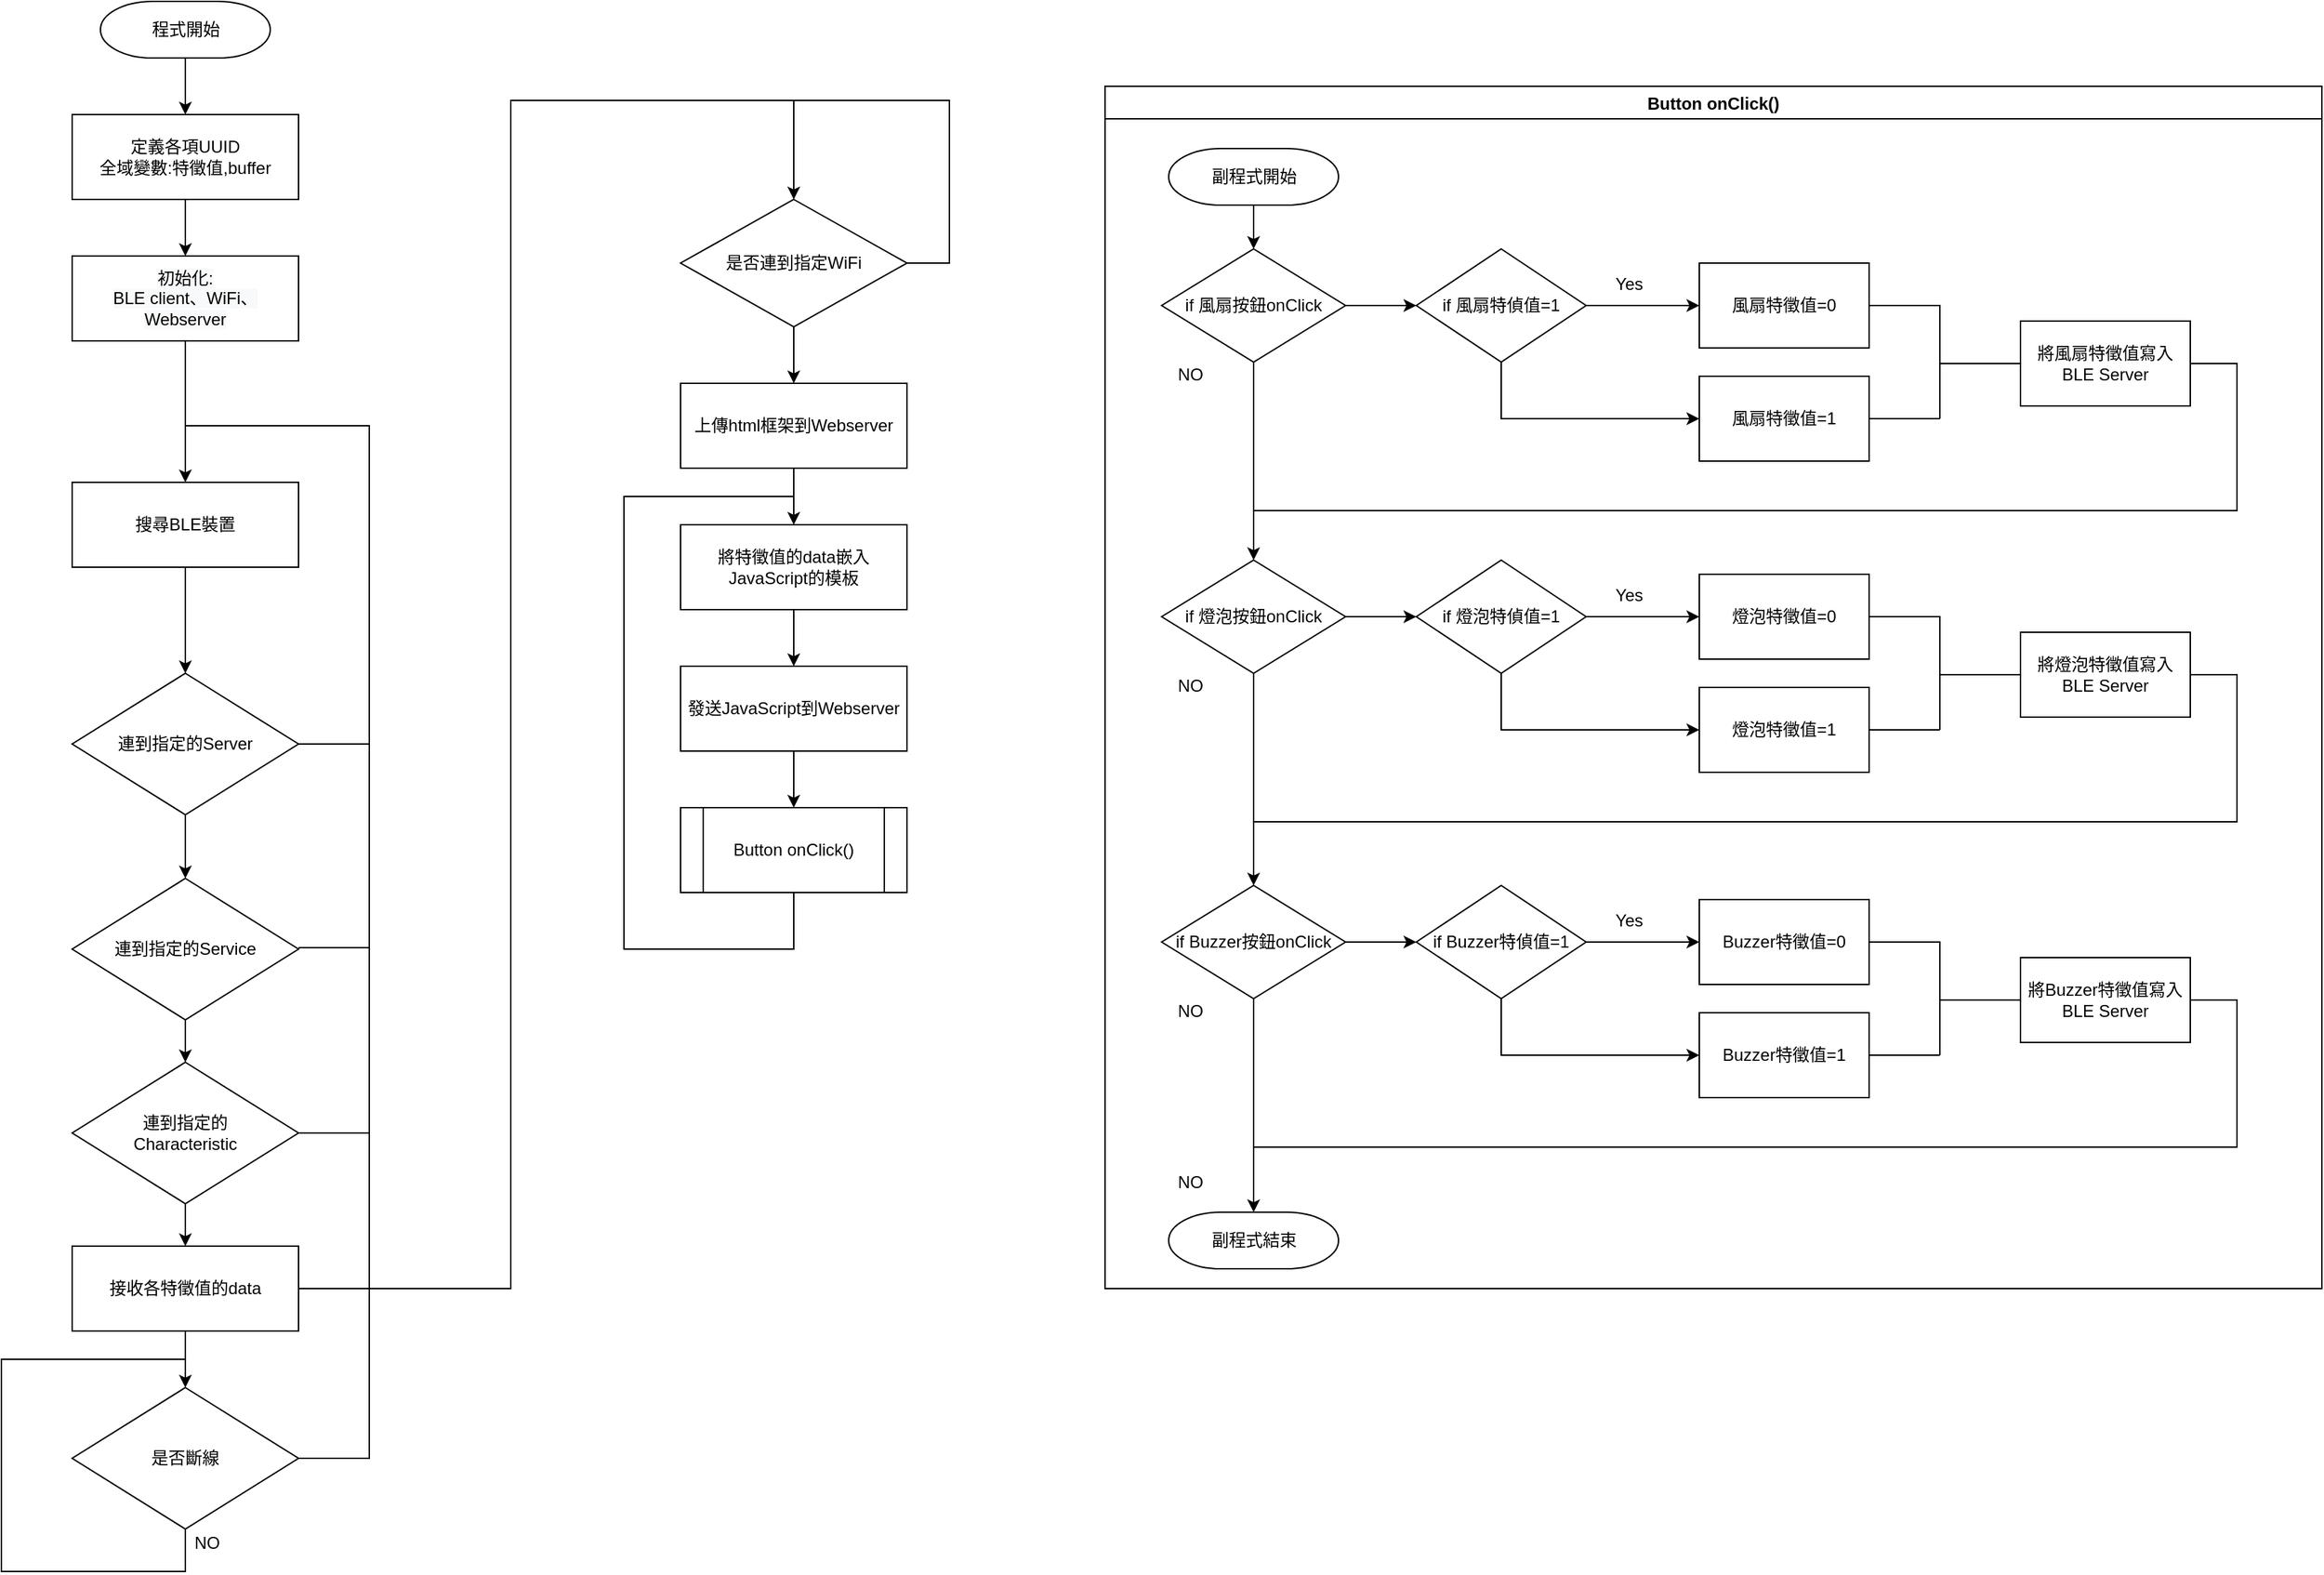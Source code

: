 <mxfile version="17.4.0" type="github">
  <diagram id="TUjIdH-0bkvIiG2cj7a6" name="第1頁">
    <mxGraphModel dx="1504" dy="644" grid="1" gridSize="10" guides="1" tooltips="1" connect="1" arrows="1" fold="1" page="1" pageScale="1" pageWidth="827" pageHeight="1169" math="0" shadow="0">
      <root>
        <mxCell id="0" />
        <mxCell id="1" parent="0" />
        <mxCell id="hP9P10pXC6Dg-mEXAnI9-1" style="edgeStyle=orthogonalEdgeStyle;rounded=0;orthogonalLoop=1;jettySize=auto;html=1;entryX=0.5;entryY=0;entryDx=0;entryDy=0;fontSize=12;" edge="1" parent="1" source="hP9P10pXC6Dg-mEXAnI9-2" target="hP9P10pXC6Dg-mEXAnI9-4">
          <mxGeometry relative="1" as="geometry" />
        </mxCell>
        <mxCell id="hP9P10pXC6Dg-mEXAnI9-2" value="程式開始" style="shape=mxgraph.flowchart.terminator;strokeWidth=1;gradientDirection=north;fontStyle=0;html=1;fillColor=default;strokeColor=default;fontSize=12;" vertex="1" parent="1">
          <mxGeometry x="100" y="20" width="120" height="40" as="geometry" />
        </mxCell>
        <mxCell id="hP9P10pXC6Dg-mEXAnI9-3" value="" style="edgeStyle=orthogonalEdgeStyle;rounded=0;orthogonalLoop=1;jettySize=auto;html=1;fontSize=12;" edge="1" parent="1" source="hP9P10pXC6Dg-mEXAnI9-4" target="hP9P10pXC6Dg-mEXAnI9-5">
          <mxGeometry relative="1" as="geometry" />
        </mxCell>
        <mxCell id="hP9P10pXC6Dg-mEXAnI9-4" value="定義各項UUID&lt;br style=&quot;font-size: 12px&quot;&gt;全域變數:特徵值,buffer" style="rounded=0;whiteSpace=wrap;html=1;align=center;spacingTop=0;fontSize=12;" vertex="1" parent="1">
          <mxGeometry x="80" y="100" width="160" height="60" as="geometry" />
        </mxCell>
        <mxCell id="hP9P10pXC6Dg-mEXAnI9-7" value="" style="edgeStyle=orthogonalEdgeStyle;rounded=0;orthogonalLoop=1;jettySize=auto;html=1;entryX=0.5;entryY=0;entryDx=0;entryDy=0;exitX=0.5;exitY=1;exitDx=0;exitDy=0;" edge="1" parent="1" source="hP9P10pXC6Dg-mEXAnI9-17" target="hP9P10pXC6Dg-mEXAnI9-10">
          <mxGeometry relative="1" as="geometry">
            <mxPoint x="160" y="435" as="sourcePoint" />
            <mxPoint x="160" y="475" as="targetPoint" />
          </mxGeometry>
        </mxCell>
        <mxCell id="hP9P10pXC6Dg-mEXAnI9-18" value="" style="edgeStyle=orthogonalEdgeStyle;rounded=0;orthogonalLoop=1;jettySize=auto;html=1;" edge="1" parent="1" source="hP9P10pXC6Dg-mEXAnI9-5" target="hP9P10pXC6Dg-mEXAnI9-17">
          <mxGeometry relative="1" as="geometry" />
        </mxCell>
        <mxCell id="hP9P10pXC6Dg-mEXAnI9-5" value="&lt;span style=&quot;color: rgb(0 , 0 , 0) ; font-family: &amp;#34;helvetica&amp;#34; ; font-size: 12px ; font-style: normal ; font-weight: 400 ; letter-spacing: normal ; text-align: center ; text-indent: 0px ; text-transform: none ; word-spacing: 0px ; background-color: rgb(248 , 249 , 250) ; display: inline ; float: none&quot;&gt;初始化:&lt;/span&gt;&lt;br style=&quot;color: rgb(0 , 0 , 0) ; font-family: &amp;#34;helvetica&amp;#34; ; font-size: 12px ; font-style: normal ; font-weight: 400 ; letter-spacing: normal ; text-align: center ; text-indent: 0px ; text-transform: none ; word-spacing: 0px ; background-color: rgb(248 , 249 , 250)&quot;&gt;&lt;span style=&quot;color: rgb(0 , 0 , 0) ; font-family: &amp;#34;helvetica&amp;#34; ; font-size: 12px ; font-style: normal ; font-weight: 400 ; letter-spacing: normal ; text-align: center ; text-indent: 0px ; text-transform: none ; word-spacing: 0px ; background-color: rgb(248 , 249 , 250) ; display: inline ; float: none&quot;&gt;BLE client、WiFi、Webserver&lt;/span&gt;" style="rounded=0;whiteSpace=wrap;html=1;align=center;spacingTop=0;fontSize=12;" vertex="1" parent="1">
          <mxGeometry x="80" y="200" width="160" height="60" as="geometry" />
        </mxCell>
        <mxCell id="hP9P10pXC6Dg-mEXAnI9-20" value="" style="edgeStyle=orthogonalEdgeStyle;rounded=0;orthogonalLoop=1;jettySize=auto;html=1;" edge="1" parent="1" source="hP9P10pXC6Dg-mEXAnI9-10" target="hP9P10pXC6Dg-mEXAnI9-19">
          <mxGeometry relative="1" as="geometry" />
        </mxCell>
        <mxCell id="hP9P10pXC6Dg-mEXAnI9-10" value="連到指定的Server" style="rhombus;whiteSpace=wrap;html=1;" vertex="1" parent="1">
          <mxGeometry x="80" y="495" width="160" height="100" as="geometry" />
        </mxCell>
        <mxCell id="hP9P10pXC6Dg-mEXAnI9-11" value="" style="endArrow=none;html=1;rounded=0;" edge="1" parent="1">
          <mxGeometry width="50" height="50" relative="1" as="geometry">
            <mxPoint x="240" y="545" as="sourcePoint" />
            <mxPoint x="160" y="320" as="targetPoint" />
            <Array as="points">
              <mxPoint x="290" y="545" />
              <mxPoint x="290" y="320" />
            </Array>
          </mxGeometry>
        </mxCell>
        <mxCell id="hP9P10pXC6Dg-mEXAnI9-17" value="搜尋BLE裝置" style="whiteSpace=wrap;html=1;rounded=0;spacingTop=0;align=center;" vertex="1" parent="1">
          <mxGeometry x="80" y="360" width="160" height="60" as="geometry" />
        </mxCell>
        <mxCell id="hP9P10pXC6Dg-mEXAnI9-23" value="" style="edgeStyle=orthogonalEdgeStyle;rounded=0;orthogonalLoop=1;jettySize=auto;html=1;" edge="1" parent="1" source="hP9P10pXC6Dg-mEXAnI9-19" target="hP9P10pXC6Dg-mEXAnI9-22">
          <mxGeometry relative="1" as="geometry" />
        </mxCell>
        <mxCell id="hP9P10pXC6Dg-mEXAnI9-19" value="連到指定的Service" style="rhombus;whiteSpace=wrap;html=1;" vertex="1" parent="1">
          <mxGeometry x="80" y="640" width="160" height="100" as="geometry" />
        </mxCell>
        <mxCell id="hP9P10pXC6Dg-mEXAnI9-21" value="" style="endArrow=none;html=1;rounded=0;" edge="1" parent="1">
          <mxGeometry width="50" height="50" relative="1" as="geometry">
            <mxPoint x="240" y="689" as="sourcePoint" />
            <mxPoint x="290" y="540" as="targetPoint" />
            <Array as="points">
              <mxPoint x="290" y="689" />
            </Array>
          </mxGeometry>
        </mxCell>
        <mxCell id="hP9P10pXC6Dg-mEXAnI9-26" value="" style="edgeStyle=orthogonalEdgeStyle;rounded=0;orthogonalLoop=1;jettySize=auto;html=1;" edge="1" parent="1" source="hP9P10pXC6Dg-mEXAnI9-22" target="hP9P10pXC6Dg-mEXAnI9-25">
          <mxGeometry relative="1" as="geometry" />
        </mxCell>
        <mxCell id="hP9P10pXC6Dg-mEXAnI9-22" value="連到指定的&lt;br&gt;Characteristic" style="rhombus;whiteSpace=wrap;html=1;" vertex="1" parent="1">
          <mxGeometry x="80" y="770" width="160" height="100" as="geometry" />
        </mxCell>
        <mxCell id="hP9P10pXC6Dg-mEXAnI9-24" value="" style="endArrow=none;html=1;rounded=0;" edge="1" parent="1">
          <mxGeometry width="50" height="50" relative="1" as="geometry">
            <mxPoint x="240" y="820" as="sourcePoint" />
            <mxPoint x="290" y="680" as="targetPoint" />
            <Array as="points">
              <mxPoint x="290" y="820" />
            </Array>
          </mxGeometry>
        </mxCell>
        <mxCell id="hP9P10pXC6Dg-mEXAnI9-30" value="" style="edgeStyle=orthogonalEdgeStyle;rounded=0;orthogonalLoop=1;jettySize=auto;html=1;" edge="1" parent="1" source="hP9P10pXC6Dg-mEXAnI9-25" target="hP9P10pXC6Dg-mEXAnI9-29">
          <mxGeometry relative="1" as="geometry" />
        </mxCell>
        <mxCell id="hP9P10pXC6Dg-mEXAnI9-35" style="edgeStyle=orthogonalEdgeStyle;rounded=0;orthogonalLoop=1;jettySize=auto;html=1;exitX=1;exitY=0.5;exitDx=0;exitDy=0;entryX=0.5;entryY=0;entryDx=0;entryDy=0;" edge="1" parent="1" source="hP9P10pXC6Dg-mEXAnI9-25" target="hP9P10pXC6Dg-mEXAnI9-36">
          <mxGeometry relative="1" as="geometry">
            <mxPoint x="480" y="200" as="targetPoint" />
            <Array as="points">
              <mxPoint x="390" y="930" />
              <mxPoint x="390" y="90" />
              <mxPoint x="590" y="90" />
            </Array>
          </mxGeometry>
        </mxCell>
        <mxCell id="hP9P10pXC6Dg-mEXAnI9-25" value="接收各特徵值的data" style="whiteSpace=wrap;html=1;" vertex="1" parent="1">
          <mxGeometry x="80" y="900" width="160" height="60" as="geometry" />
        </mxCell>
        <mxCell id="hP9P10pXC6Dg-mEXAnI9-29" value="是否斷線" style="rhombus;whiteSpace=wrap;html=1;" vertex="1" parent="1">
          <mxGeometry x="80" y="1000" width="160" height="100" as="geometry" />
        </mxCell>
        <mxCell id="hP9P10pXC6Dg-mEXAnI9-31" value="" style="endArrow=none;html=1;rounded=0;" edge="1" parent="1">
          <mxGeometry width="50" height="50" relative="1" as="geometry">
            <mxPoint x="160" y="980" as="sourcePoint" />
            <mxPoint x="160" y="1100" as="targetPoint" />
            <Array as="points">
              <mxPoint x="30" y="980" />
              <mxPoint x="30" y="1050" />
              <mxPoint x="30" y="1130" />
              <mxPoint x="160" y="1130" />
            </Array>
          </mxGeometry>
        </mxCell>
        <mxCell id="hP9P10pXC6Dg-mEXAnI9-32" value="NO" style="text;html=1;align=center;verticalAlign=middle;resizable=0;points=[];autosize=1;strokeColor=none;fillColor=none;" vertex="1" parent="1">
          <mxGeometry x="160" y="1100" width="30" height="20" as="geometry" />
        </mxCell>
        <mxCell id="hP9P10pXC6Dg-mEXAnI9-33" value="" style="endArrow=none;html=1;rounded=0;" edge="1" parent="1">
          <mxGeometry width="50" height="50" relative="1" as="geometry">
            <mxPoint x="240" y="1050" as="sourcePoint" />
            <mxPoint x="290" y="810" as="targetPoint" />
            <Array as="points">
              <mxPoint x="290" y="1050" />
            </Array>
          </mxGeometry>
        </mxCell>
        <mxCell id="hP9P10pXC6Dg-mEXAnI9-41" value="" style="edgeStyle=orthogonalEdgeStyle;rounded=0;orthogonalLoop=1;jettySize=auto;html=1;" edge="1" parent="1" source="hP9P10pXC6Dg-mEXAnI9-36">
          <mxGeometry relative="1" as="geometry">
            <mxPoint x="590" y="290" as="targetPoint" />
          </mxGeometry>
        </mxCell>
        <mxCell id="hP9P10pXC6Dg-mEXAnI9-36" value="是否連到指定WiFi" style="rhombus;whiteSpace=wrap;html=1;" vertex="1" parent="1">
          <mxGeometry x="510" y="160" width="160" height="90" as="geometry" />
        </mxCell>
        <mxCell id="hP9P10pXC6Dg-mEXAnI9-37" value="" style="endArrow=none;html=1;rounded=0;exitX=1;exitY=0.5;exitDx=0;exitDy=0;" edge="1" parent="1" source="hP9P10pXC6Dg-mEXAnI9-36">
          <mxGeometry width="50" height="50" relative="1" as="geometry">
            <mxPoint x="670" y="210" as="sourcePoint" />
            <mxPoint x="590" y="90" as="targetPoint" />
            <Array as="points">
              <mxPoint x="700" y="205" />
              <mxPoint x="700" y="90" />
            </Array>
          </mxGeometry>
        </mxCell>
        <mxCell id="hP9P10pXC6Dg-mEXAnI9-44" value="" style="edgeStyle=orthogonalEdgeStyle;rounded=0;orthogonalLoop=1;jettySize=auto;html=1;" edge="1" parent="1" source="hP9P10pXC6Dg-mEXAnI9-42" target="hP9P10pXC6Dg-mEXAnI9-43">
          <mxGeometry relative="1" as="geometry" />
        </mxCell>
        <mxCell id="hP9P10pXC6Dg-mEXAnI9-42" value="上傳html框架到Webserver" style="rounded=0;whiteSpace=wrap;html=1;" vertex="1" parent="1">
          <mxGeometry x="510" y="290" width="160" height="60" as="geometry" />
        </mxCell>
        <mxCell id="hP9P10pXC6Dg-mEXAnI9-46" value="" style="edgeStyle=orthogonalEdgeStyle;rounded=0;orthogonalLoop=1;jettySize=auto;html=1;" edge="1" parent="1" source="hP9P10pXC6Dg-mEXAnI9-43" target="hP9P10pXC6Dg-mEXAnI9-45">
          <mxGeometry relative="1" as="geometry" />
        </mxCell>
        <mxCell id="hP9P10pXC6Dg-mEXAnI9-43" value="將特徵值的data嵌入JavaScript的模板" style="rounded=0;whiteSpace=wrap;html=1;" vertex="1" parent="1">
          <mxGeometry x="510" y="390" width="160" height="60" as="geometry" />
        </mxCell>
        <mxCell id="hP9P10pXC6Dg-mEXAnI9-48" value="" style="edgeStyle=orthogonalEdgeStyle;rounded=0;orthogonalLoop=1;jettySize=auto;html=1;" edge="1" parent="1" source="hP9P10pXC6Dg-mEXAnI9-45">
          <mxGeometry relative="1" as="geometry">
            <mxPoint x="590" y="590" as="targetPoint" />
          </mxGeometry>
        </mxCell>
        <mxCell id="hP9P10pXC6Dg-mEXAnI9-45" value="發送JavaScript到Webserver" style="rounded=0;whiteSpace=wrap;html=1;" vertex="1" parent="1">
          <mxGeometry x="510" y="490" width="160" height="60" as="geometry" />
        </mxCell>
        <mxCell id="hP9P10pXC6Dg-mEXAnI9-49" value="Button onClick()" style="shape=process;whiteSpace=wrap;html=1;backgroundOutline=1;" vertex="1" parent="1">
          <mxGeometry x="510" y="590" width="160" height="60" as="geometry" />
        </mxCell>
        <mxCell id="hP9P10pXC6Dg-mEXAnI9-50" value="" style="endArrow=none;html=1;rounded=0;" edge="1" parent="1">
          <mxGeometry width="50" height="50" relative="1" as="geometry">
            <mxPoint x="590" y="370" as="sourcePoint" />
            <mxPoint x="590" y="650" as="targetPoint" />
            <Array as="points">
              <mxPoint x="470" y="370" />
              <mxPoint x="470" y="480" />
              <mxPoint x="470" y="690" />
              <mxPoint x="590" y="690" />
            </Array>
          </mxGeometry>
        </mxCell>
        <mxCell id="hP9P10pXC6Dg-mEXAnI9-51" value="Button onClick()" style="swimlane;startSize=23;" vertex="1" parent="1">
          <mxGeometry x="810" y="80" width="860" height="850" as="geometry" />
        </mxCell>
        <mxCell id="hP9P10pXC6Dg-mEXAnI9-91" value="副程式開始" style="shape=mxgraph.flowchart.terminator;strokeWidth=1;gradientDirection=north;fontStyle=0;html=1;fillColor=default;strokeColor=default;fontSize=12;" vertex="1" parent="hP9P10pXC6Dg-mEXAnI9-51">
          <mxGeometry x="45" y="44" width="120" height="40" as="geometry" />
        </mxCell>
        <mxCell id="hP9P10pXC6Dg-mEXAnI9-94" value="if 風扇特偵值=1" style="rhombus;whiteSpace=wrap;html=1;strokeWidth=1;gradientDirection=north;fontStyle=0;" vertex="1" parent="hP9P10pXC6Dg-mEXAnI9-51">
          <mxGeometry x="220" y="115" width="120" height="80" as="geometry" />
        </mxCell>
        <mxCell id="hP9P10pXC6Dg-mEXAnI9-96" value="" style="edgeStyle=none;rounded=0;orthogonalLoop=1;jettySize=auto;html=1;fontSize=12;" edge="1" parent="hP9P10pXC6Dg-mEXAnI9-51" source="hP9P10pXC6Dg-mEXAnI9-97" target="hP9P10pXC6Dg-mEXAnI9-94">
          <mxGeometry relative="1" as="geometry" />
        </mxCell>
        <mxCell id="hP9P10pXC6Dg-mEXAnI9-97" value="&lt;span&gt;if 風扇按鈕onClick&lt;/span&gt;" style="rhombus;whiteSpace=wrap;html=1;strokeWidth=1;gradientDirection=north;fontStyle=0;" vertex="1" parent="hP9P10pXC6Dg-mEXAnI9-51">
          <mxGeometry x="40" y="115" width="130" height="80" as="geometry" />
        </mxCell>
        <mxCell id="hP9P10pXC6Dg-mEXAnI9-98" value="" style="edgeStyle=none;rounded=0;orthogonalLoop=1;jettySize=auto;html=1;fontSize=12;" edge="1" parent="hP9P10pXC6Dg-mEXAnI9-51" source="hP9P10pXC6Dg-mEXAnI9-91" target="hP9P10pXC6Dg-mEXAnI9-97">
          <mxGeometry relative="1" as="geometry" />
        </mxCell>
        <mxCell id="hP9P10pXC6Dg-mEXAnI9-95" value="" style="edgeStyle=none;rounded=0;orthogonalLoop=1;jettySize=auto;html=1;fontSize=12;" edge="1" parent="hP9P10pXC6Dg-mEXAnI9-51" source="hP9P10pXC6Dg-mEXAnI9-97">
          <mxGeometry relative="1" as="geometry">
            <mxPoint x="105" y="335" as="targetPoint" />
          </mxGeometry>
        </mxCell>
        <mxCell id="hP9P10pXC6Dg-mEXAnI9-104" value="" style="edgeStyle=none;rounded=0;orthogonalLoop=1;jettySize=auto;html=1;fontSize=12;" edge="1" parent="hP9P10pXC6Dg-mEXAnI9-51">
          <mxGeometry relative="1" as="geometry">
            <mxPoint x="105" y="415" as="sourcePoint" />
            <mxPoint x="105" y="565.0" as="targetPoint" />
          </mxGeometry>
        </mxCell>
        <mxCell id="hP9P10pXC6Dg-mEXAnI9-105" value="NO" style="text;html=1;align=center;verticalAlign=middle;resizable=0;points=[];autosize=1;strokeColor=none;fillColor=none;fontSize=12;" vertex="1" parent="hP9P10pXC6Dg-mEXAnI9-51">
          <mxGeometry x="45" y="194" width="30" height="20" as="geometry" />
        </mxCell>
        <mxCell id="hP9P10pXC6Dg-mEXAnI9-107" value="NO" style="text;html=1;align=center;verticalAlign=middle;resizable=0;points=[];autosize=1;strokeColor=none;fillColor=none;fontSize=12;" vertex="1" parent="hP9P10pXC6Dg-mEXAnI9-51">
          <mxGeometry x="45" y="765" width="30" height="20" as="geometry" />
        </mxCell>
        <mxCell id="hP9P10pXC6Dg-mEXAnI9-108" value="副程式結束" style="shape=mxgraph.flowchart.terminator;strokeWidth=1;gradientDirection=north;fontStyle=0;html=1;fillColor=default;strokeColor=default;fontSize=12;" vertex="1" parent="hP9P10pXC6Dg-mEXAnI9-51">
          <mxGeometry x="45" y="796" width="120" height="40" as="geometry" />
        </mxCell>
        <mxCell id="hP9P10pXC6Dg-mEXAnI9-101" value="" style="edgeStyle=none;rounded=0;orthogonalLoop=1;jettySize=auto;html=1;fontSize=12;" edge="1" parent="hP9P10pXC6Dg-mEXAnI9-51" target="hP9P10pXC6Dg-mEXAnI9-108">
          <mxGeometry relative="1" as="geometry">
            <mxPoint x="105" y="645" as="sourcePoint" />
          </mxGeometry>
        </mxCell>
        <mxCell id="hP9P10pXC6Dg-mEXAnI9-109" value="風扇特徵值=0" style="whiteSpace=wrap;html=1;strokeWidth=1;gradientDirection=north;fontStyle=0;" vertex="1" parent="hP9P10pXC6Dg-mEXAnI9-51">
          <mxGeometry x="420" y="125" width="120" height="60" as="geometry" />
        </mxCell>
        <mxCell id="hP9P10pXC6Dg-mEXAnI9-92" value="" style="edgeStyle=none;rounded=0;orthogonalLoop=1;jettySize=auto;html=1;fontSize=12;" edge="1" parent="hP9P10pXC6Dg-mEXAnI9-51" source="hP9P10pXC6Dg-mEXAnI9-94" target="hP9P10pXC6Dg-mEXAnI9-109">
          <mxGeometry relative="1" as="geometry" />
        </mxCell>
        <mxCell id="hP9P10pXC6Dg-mEXAnI9-110" value="風扇特徵值=1" style="whiteSpace=wrap;html=1;strokeWidth=1;gradientDirection=north;fontStyle=0;" vertex="1" parent="hP9P10pXC6Dg-mEXAnI9-51">
          <mxGeometry x="420" y="205" width="120" height="60" as="geometry" />
        </mxCell>
        <mxCell id="hP9P10pXC6Dg-mEXAnI9-93" value="" style="edgeStyle=none;rounded=0;orthogonalLoop=1;jettySize=auto;html=1;fontSize=12;exitX=0.5;exitY=1;exitDx=0;exitDy=0;entryX=0;entryY=0.5;entryDx=0;entryDy=0;" edge="1" parent="hP9P10pXC6Dg-mEXAnI9-51" source="hP9P10pXC6Dg-mEXAnI9-94" target="hP9P10pXC6Dg-mEXAnI9-110">
          <mxGeometry relative="1" as="geometry">
            <Array as="points">
              <mxPoint x="280" y="235" />
            </Array>
          </mxGeometry>
        </mxCell>
        <mxCell id="hP9P10pXC6Dg-mEXAnI9-112" value="" style="endArrow=none;html=1;rounded=0;fontSize=12;exitX=1;exitY=0.5;exitDx=0;exitDy=0;" edge="1" parent="hP9P10pXC6Dg-mEXAnI9-51" source="hP9P10pXC6Dg-mEXAnI9-110">
          <mxGeometry width="50" height="50" relative="1" as="geometry">
            <mxPoint x="-279" y="-555" as="sourcePoint" />
            <mxPoint x="590" y="235.0" as="targetPoint" />
          </mxGeometry>
        </mxCell>
        <mxCell id="hP9P10pXC6Dg-mEXAnI9-131" value="將風扇特徵值寫入BLE Server" style="whiteSpace=wrap;html=1;strokeWidth=1;gradientDirection=north;fontStyle=0;" vertex="1" parent="hP9P10pXC6Dg-mEXAnI9-51">
          <mxGeometry x="647" y="166" width="120" height="60" as="geometry" />
        </mxCell>
        <mxCell id="hP9P10pXC6Dg-mEXAnI9-136" value="" style="endArrow=none;html=1;rounded=0;exitX=1;exitY=0.5;exitDx=0;exitDy=0;" edge="1" parent="hP9P10pXC6Dg-mEXAnI9-51" source="hP9P10pXC6Dg-mEXAnI9-109">
          <mxGeometry width="50" height="50" relative="1" as="geometry">
            <mxPoint x="540" y="160" as="sourcePoint" />
            <mxPoint x="590" y="235" as="targetPoint" />
            <Array as="points">
              <mxPoint x="590" y="155" />
            </Array>
          </mxGeometry>
        </mxCell>
        <mxCell id="hP9P10pXC6Dg-mEXAnI9-137" value="" style="endArrow=none;html=1;rounded=0;entryX=0;entryY=0.5;entryDx=0;entryDy=0;" edge="1" parent="hP9P10pXC6Dg-mEXAnI9-51" target="hP9P10pXC6Dg-mEXAnI9-131">
          <mxGeometry width="50" height="50" relative="1" as="geometry">
            <mxPoint x="590" y="196" as="sourcePoint" />
            <mxPoint x="640" y="150" as="targetPoint" />
          </mxGeometry>
        </mxCell>
        <mxCell id="hP9P10pXC6Dg-mEXAnI9-138" value="" style="endArrow=none;html=1;rounded=0;entryX=1;entryY=0.5;entryDx=0;entryDy=0;" edge="1" parent="hP9P10pXC6Dg-mEXAnI9-51" target="hP9P10pXC6Dg-mEXAnI9-131">
          <mxGeometry width="50" height="50" relative="1" as="geometry">
            <mxPoint x="105" y="300" as="sourcePoint" />
            <mxPoint x="770" y="196" as="targetPoint" />
            <Array as="points">
              <mxPoint x="800" y="300" />
              <mxPoint x="800" y="196" />
            </Array>
          </mxGeometry>
        </mxCell>
        <mxCell id="hP9P10pXC6Dg-mEXAnI9-139" value="if 燈泡特偵值=1" style="rhombus;whiteSpace=wrap;html=1;strokeWidth=1;gradientDirection=north;fontStyle=0;" vertex="1" parent="hP9P10pXC6Dg-mEXAnI9-51">
          <mxGeometry x="220" y="335" width="120" height="80" as="geometry" />
        </mxCell>
        <mxCell id="hP9P10pXC6Dg-mEXAnI9-140" value="" style="edgeStyle=none;rounded=0;orthogonalLoop=1;jettySize=auto;html=1;fontSize=12;" edge="1" parent="hP9P10pXC6Dg-mEXAnI9-51" source="hP9P10pXC6Dg-mEXAnI9-141" target="hP9P10pXC6Dg-mEXAnI9-139">
          <mxGeometry relative="1" as="geometry" />
        </mxCell>
        <mxCell id="hP9P10pXC6Dg-mEXAnI9-141" value="&lt;span&gt;if 燈泡按鈕onClick&lt;/span&gt;" style="rhombus;whiteSpace=wrap;html=1;strokeWidth=1;gradientDirection=north;fontStyle=0;" vertex="1" parent="hP9P10pXC6Dg-mEXAnI9-51">
          <mxGeometry x="40" y="335" width="130" height="80" as="geometry" />
        </mxCell>
        <mxCell id="hP9P10pXC6Dg-mEXAnI9-142" value="NO" style="text;html=1;align=center;verticalAlign=middle;resizable=0;points=[];autosize=1;strokeColor=none;fillColor=none;fontSize=12;" vertex="1" parent="hP9P10pXC6Dg-mEXAnI9-51">
          <mxGeometry x="45" y="414" width="30" height="20" as="geometry" />
        </mxCell>
        <mxCell id="hP9P10pXC6Dg-mEXAnI9-143" value="燈泡特徵值=0" style="whiteSpace=wrap;html=1;strokeWidth=1;gradientDirection=north;fontStyle=0;" vertex="1" parent="hP9P10pXC6Dg-mEXAnI9-51">
          <mxGeometry x="420" y="345" width="120" height="60" as="geometry" />
        </mxCell>
        <mxCell id="hP9P10pXC6Dg-mEXAnI9-144" value="" style="edgeStyle=none;rounded=0;orthogonalLoop=1;jettySize=auto;html=1;fontSize=12;" edge="1" parent="hP9P10pXC6Dg-mEXAnI9-51" source="hP9P10pXC6Dg-mEXAnI9-139" target="hP9P10pXC6Dg-mEXAnI9-143">
          <mxGeometry relative="1" as="geometry" />
        </mxCell>
        <mxCell id="hP9P10pXC6Dg-mEXAnI9-145" value="燈泡特徵值=1" style="whiteSpace=wrap;html=1;strokeWidth=1;gradientDirection=north;fontStyle=0;" vertex="1" parent="hP9P10pXC6Dg-mEXAnI9-51">
          <mxGeometry x="420" y="425" width="120" height="60" as="geometry" />
        </mxCell>
        <mxCell id="hP9P10pXC6Dg-mEXAnI9-146" value="" style="edgeStyle=none;rounded=0;orthogonalLoop=1;jettySize=auto;html=1;fontSize=12;exitX=0.5;exitY=1;exitDx=0;exitDy=0;entryX=0;entryY=0.5;entryDx=0;entryDy=0;" edge="1" parent="hP9P10pXC6Dg-mEXAnI9-51" source="hP9P10pXC6Dg-mEXAnI9-139" target="hP9P10pXC6Dg-mEXAnI9-145">
          <mxGeometry relative="1" as="geometry">
            <Array as="points">
              <mxPoint x="280" y="455" />
            </Array>
          </mxGeometry>
        </mxCell>
        <mxCell id="hP9P10pXC6Dg-mEXAnI9-147" value="" style="endArrow=none;html=1;rounded=0;fontSize=12;exitX=1;exitY=0.5;exitDx=0;exitDy=0;" edge="1" parent="hP9P10pXC6Dg-mEXAnI9-51" source="hP9P10pXC6Dg-mEXAnI9-145">
          <mxGeometry width="50" height="50" relative="1" as="geometry">
            <mxPoint x="-1089" y="-415" as="sourcePoint" />
            <mxPoint x="590" y="455.0" as="targetPoint" />
          </mxGeometry>
        </mxCell>
        <mxCell id="hP9P10pXC6Dg-mEXAnI9-148" value="將燈泡特徵值寫入BLE Server" style="whiteSpace=wrap;html=1;strokeWidth=1;gradientDirection=north;fontStyle=0;" vertex="1" parent="hP9P10pXC6Dg-mEXAnI9-51">
          <mxGeometry x="647" y="386" width="120" height="60" as="geometry" />
        </mxCell>
        <mxCell id="hP9P10pXC6Dg-mEXAnI9-149" value="" style="endArrow=none;html=1;rounded=0;exitX=1;exitY=0.5;exitDx=0;exitDy=0;" edge="1" parent="hP9P10pXC6Dg-mEXAnI9-51" source="hP9P10pXC6Dg-mEXAnI9-143">
          <mxGeometry width="50" height="50" relative="1" as="geometry">
            <mxPoint x="-270" y="300" as="sourcePoint" />
            <mxPoint x="590" y="455" as="targetPoint" />
            <Array as="points">
              <mxPoint x="590" y="375" />
            </Array>
          </mxGeometry>
        </mxCell>
        <mxCell id="hP9P10pXC6Dg-mEXAnI9-150" value="" style="endArrow=none;html=1;rounded=0;entryX=0;entryY=0.5;entryDx=0;entryDy=0;" edge="1" parent="hP9P10pXC6Dg-mEXAnI9-51" target="hP9P10pXC6Dg-mEXAnI9-148">
          <mxGeometry width="50" height="50" relative="1" as="geometry">
            <mxPoint x="590" y="416" as="sourcePoint" />
            <mxPoint x="-170" y="290" as="targetPoint" />
          </mxGeometry>
        </mxCell>
        <mxCell id="hP9P10pXC6Dg-mEXAnI9-151" value="" style="endArrow=none;html=1;rounded=0;entryX=1;entryY=0.5;entryDx=0;entryDy=0;" edge="1" parent="hP9P10pXC6Dg-mEXAnI9-51" target="hP9P10pXC6Dg-mEXAnI9-148">
          <mxGeometry width="50" height="50" relative="1" as="geometry">
            <mxPoint x="105" y="520" as="sourcePoint" />
            <mxPoint x="-40" y="336" as="targetPoint" />
            <Array as="points">
              <mxPoint x="800" y="520" />
              <mxPoint x="800" y="416" />
            </Array>
          </mxGeometry>
        </mxCell>
        <mxCell id="hP9P10pXC6Dg-mEXAnI9-152" value="Yes" style="text;html=1;align=center;verticalAlign=middle;resizable=0;points=[];autosize=1;strokeColor=none;fillColor=none;" vertex="1" parent="hP9P10pXC6Dg-mEXAnI9-51">
          <mxGeometry x="355" y="350" width="30" height="20" as="geometry" />
        </mxCell>
        <mxCell id="hP9P10pXC6Dg-mEXAnI9-153" value="if Buzzer特偵值=1" style="rhombus;whiteSpace=wrap;html=1;strokeWidth=1;gradientDirection=north;fontStyle=0;" vertex="1" parent="hP9P10pXC6Dg-mEXAnI9-51">
          <mxGeometry x="220" y="565" width="120" height="80" as="geometry" />
        </mxCell>
        <mxCell id="hP9P10pXC6Dg-mEXAnI9-154" value="" style="edgeStyle=none;rounded=0;orthogonalLoop=1;jettySize=auto;html=1;fontSize=12;" edge="1" parent="hP9P10pXC6Dg-mEXAnI9-51" source="hP9P10pXC6Dg-mEXAnI9-155" target="hP9P10pXC6Dg-mEXAnI9-153">
          <mxGeometry relative="1" as="geometry" />
        </mxCell>
        <mxCell id="hP9P10pXC6Dg-mEXAnI9-155" value="&lt;span&gt;if Buzzer按鈕onClick&lt;/span&gt;" style="rhombus;whiteSpace=wrap;html=1;strokeWidth=1;gradientDirection=north;fontStyle=0;" vertex="1" parent="hP9P10pXC6Dg-mEXAnI9-51">
          <mxGeometry x="40" y="565" width="130" height="80" as="geometry" />
        </mxCell>
        <mxCell id="hP9P10pXC6Dg-mEXAnI9-156" value="NO" style="text;html=1;align=center;verticalAlign=middle;resizable=0;points=[];autosize=1;strokeColor=none;fillColor=none;fontSize=12;" vertex="1" parent="hP9P10pXC6Dg-mEXAnI9-51">
          <mxGeometry x="45" y="644" width="30" height="20" as="geometry" />
        </mxCell>
        <mxCell id="hP9P10pXC6Dg-mEXAnI9-157" value="Buzzer特徵值=0" style="whiteSpace=wrap;html=1;strokeWidth=1;gradientDirection=north;fontStyle=0;" vertex="1" parent="hP9P10pXC6Dg-mEXAnI9-51">
          <mxGeometry x="420" y="575" width="120" height="60" as="geometry" />
        </mxCell>
        <mxCell id="hP9P10pXC6Dg-mEXAnI9-158" value="" style="edgeStyle=none;rounded=0;orthogonalLoop=1;jettySize=auto;html=1;fontSize=12;" edge="1" parent="hP9P10pXC6Dg-mEXAnI9-51" source="hP9P10pXC6Dg-mEXAnI9-153" target="hP9P10pXC6Dg-mEXAnI9-157">
          <mxGeometry relative="1" as="geometry" />
        </mxCell>
        <mxCell id="hP9P10pXC6Dg-mEXAnI9-159" value="Buzzer特徵值=1" style="whiteSpace=wrap;html=1;strokeWidth=1;gradientDirection=north;fontStyle=0;" vertex="1" parent="hP9P10pXC6Dg-mEXAnI9-51">
          <mxGeometry x="420" y="655" width="120" height="60" as="geometry" />
        </mxCell>
        <mxCell id="hP9P10pXC6Dg-mEXAnI9-160" value="" style="edgeStyle=none;rounded=0;orthogonalLoop=1;jettySize=auto;html=1;fontSize=12;exitX=0.5;exitY=1;exitDx=0;exitDy=0;entryX=0;entryY=0.5;entryDx=0;entryDy=0;" edge="1" parent="hP9P10pXC6Dg-mEXAnI9-51" source="hP9P10pXC6Dg-mEXAnI9-153" target="hP9P10pXC6Dg-mEXAnI9-159">
          <mxGeometry relative="1" as="geometry">
            <Array as="points">
              <mxPoint x="280" y="685" />
            </Array>
          </mxGeometry>
        </mxCell>
        <mxCell id="hP9P10pXC6Dg-mEXAnI9-161" value="" style="endArrow=none;html=1;rounded=0;fontSize=12;exitX=1;exitY=0.5;exitDx=0;exitDy=0;" edge="1" parent="hP9P10pXC6Dg-mEXAnI9-51" source="hP9P10pXC6Dg-mEXAnI9-159">
          <mxGeometry width="50" height="50" relative="1" as="geometry">
            <mxPoint x="-1899" y="-265" as="sourcePoint" />
            <mxPoint x="590" y="685.0" as="targetPoint" />
          </mxGeometry>
        </mxCell>
        <mxCell id="hP9P10pXC6Dg-mEXAnI9-162" value="將Buzzer特徵值寫入BLE Server" style="whiteSpace=wrap;html=1;strokeWidth=1;gradientDirection=north;fontStyle=0;" vertex="1" parent="hP9P10pXC6Dg-mEXAnI9-51">
          <mxGeometry x="647" y="616" width="120" height="60" as="geometry" />
        </mxCell>
        <mxCell id="hP9P10pXC6Dg-mEXAnI9-163" value="" style="endArrow=none;html=1;rounded=0;exitX=1;exitY=0.5;exitDx=0;exitDy=0;" edge="1" parent="hP9P10pXC6Dg-mEXAnI9-51" source="hP9P10pXC6Dg-mEXAnI9-157">
          <mxGeometry width="50" height="50" relative="1" as="geometry">
            <mxPoint x="-1080" y="450" as="sourcePoint" />
            <mxPoint x="590" y="685.0" as="targetPoint" />
            <Array as="points">
              <mxPoint x="590" y="605" />
            </Array>
          </mxGeometry>
        </mxCell>
        <mxCell id="hP9P10pXC6Dg-mEXAnI9-164" value="" style="endArrow=none;html=1;rounded=0;entryX=0;entryY=0.5;entryDx=0;entryDy=0;" edge="1" parent="hP9P10pXC6Dg-mEXAnI9-51" target="hP9P10pXC6Dg-mEXAnI9-162">
          <mxGeometry width="50" height="50" relative="1" as="geometry">
            <mxPoint x="590" y="646" as="sourcePoint" />
            <mxPoint x="-980" y="440" as="targetPoint" />
          </mxGeometry>
        </mxCell>
        <mxCell id="hP9P10pXC6Dg-mEXAnI9-165" value="" style="endArrow=none;html=1;rounded=0;entryX=1;entryY=0.5;entryDx=0;entryDy=0;" edge="1" parent="hP9P10pXC6Dg-mEXAnI9-51" target="hP9P10pXC6Dg-mEXAnI9-162">
          <mxGeometry width="50" height="50" relative="1" as="geometry">
            <mxPoint x="105" y="750.0" as="sourcePoint" />
            <mxPoint x="-850" y="486" as="targetPoint" />
            <Array as="points">
              <mxPoint x="800" y="750" />
              <mxPoint x="800" y="646" />
            </Array>
          </mxGeometry>
        </mxCell>
        <mxCell id="hP9P10pXC6Dg-mEXAnI9-166" value="Yes" style="text;html=1;align=center;verticalAlign=middle;resizable=0;points=[];autosize=1;strokeColor=none;fillColor=none;" vertex="1" parent="hP9P10pXC6Dg-mEXAnI9-51">
          <mxGeometry x="355" y="580" width="30" height="20" as="geometry" />
        </mxCell>
        <mxCell id="hP9P10pXC6Dg-mEXAnI9-130" value="Yes" style="text;html=1;align=center;verticalAlign=middle;resizable=0;points=[];autosize=1;strokeColor=none;fillColor=none;" vertex="1" parent="1">
          <mxGeometry x="1165" y="210" width="30" height="20" as="geometry" />
        </mxCell>
      </root>
    </mxGraphModel>
  </diagram>
</mxfile>
